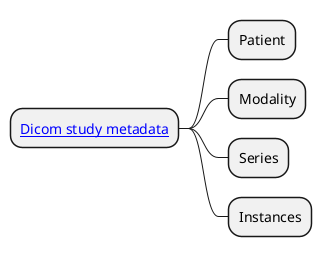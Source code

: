@startmindmap
skinparam topurl StructureDefinition-

* [[EHDSImagingStudy.html Dicom study metadata]]
** Patient
** Modality
** Series
** Instances
@endmindmap